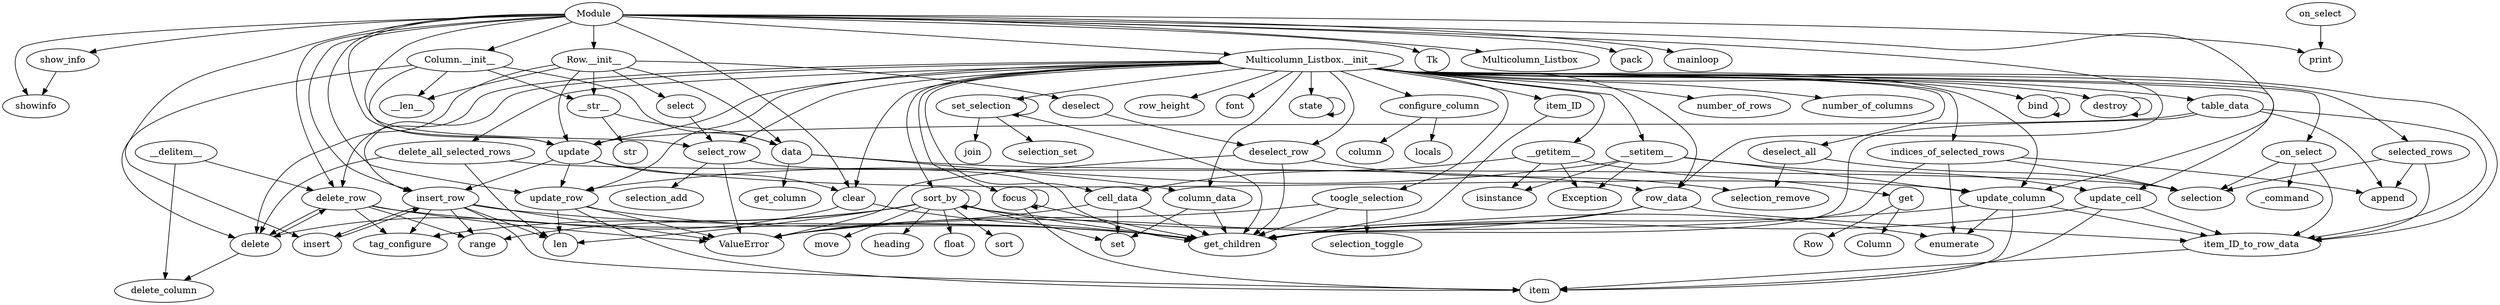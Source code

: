 digraph  {
data;
row_data;
delete;
delete_row;
update;
update_row;
select;
select_row;
deselect;
deselect_row;
__str__;
str;
__len__;
column_data;
delete_column;
update_column;
get;
Row;
insert;
insert_row;
set_selection;
__getitem__;
__setitem__;
__delitem__;
get_column;
Column;
row_height;
font;
configure_column;
locals;
column;
get_children;
ValueError;
item_ID_to_row_data;
len;
item;
range;
tag_configure;
set;
enumerate;
clear;
focus;
state;
number_of_rows;
number_of_columns;
toogle_selection;
selection_toggle;
selection_add;
selection_remove;
deselect_all;
selection;
selection_set;
join;
selected_rows;
append;
indices_of_selected_rows;
delete_all_selected_rows;
_on_select;
_command;
table_data;
cell_data;
update_cell;
isinstance;
Exception;
bind;
sort_by;
float;
sort;
move;
heading;
destroy;
item_ID;
on_select;
print;
show_info;
showinfo;
Module;
"Row.__init__";
"Column.__init__";
"Multicolumn_Listbox.__init__";
Tk;
Multicolumn_Listbox;
pack;
mainloop;
data -> row_data;
data -> column_data;
data -> get_column;
row_data -> get_children;
row_data -> ValueError;
row_data -> item_ID_to_row_data;
delete -> delete_row;
delete -> delete_column;
delete_row -> get_children;
delete_row -> ValueError;
delete_row -> delete;
delete_row -> range;
delete_row -> tag_configure;
update -> update_row;
update -> update_column;
update -> clear;
update -> insert_row;
update_row -> get_children;
update_row -> ValueError;
update_row -> len;
update_row -> item;
select -> select_row;
select_row -> get_children;
select_row -> ValueError;
select_row -> selection_add;
deselect -> deselect_row;
deselect_row -> get_children;
deselect_row -> ValueError;
deselect_row -> selection_remove;
__str__ -> str;
__str__ -> data;
column_data -> set;
column_data -> get_children;
update_column -> enumerate;
update_column -> get_children;
update_column -> item_ID_to_row_data;
update_column -> item;
get -> Row;
get -> Column;
insert -> insert_row;
insert_row -> len;
insert_row -> ValueError;
insert_row -> insert;
insert_row -> item;
insert_row -> get_children;
insert_row -> tag_configure;
insert_row -> range;
set_selection -> set_selection;
set_selection -> get_children;
set_selection -> selection_set;
set_selection -> join;
__getitem__ -> get;
__getitem__ -> isinstance;
__getitem__ -> cell_data;
__getitem__ -> Exception;
__setitem__ -> update_row;
__setitem__ -> update_column;
__setitem__ -> isinstance;
__setitem__ -> update_cell;
__setitem__ -> Exception;
__delitem__ -> delete_row;
__delitem__ -> delete_column;
configure_column -> locals;
configure_column -> column;
item_ID_to_row_data -> item;
clear -> get_children;
clear -> delete;
focus -> item;
focus -> focus;
focus -> get_children;
state -> state;
toogle_selection -> get_children;
toogle_selection -> ValueError;
toogle_selection -> selection_toggle;
deselect_all -> selection_remove;
deselect_all -> selection;
selected_rows -> selection;
selected_rows -> item_ID_to_row_data;
selected_rows -> append;
indices_of_selected_rows -> enumerate;
indices_of_selected_rows -> get_children;
indices_of_selected_rows -> selection;
indices_of_selected_rows -> append;
delete_all_selected_rows -> selection;
delete_all_selected_rows -> delete;
delete_all_selected_rows -> len;
_on_select -> selection;
_on_select -> item_ID_to_row_data;
_on_select -> _command;
table_data -> get_children;
table_data -> item_ID_to_row_data;
table_data -> append;
table_data -> update;
cell_data -> get_children;
cell_data -> ValueError;
cell_data -> set;
update_cell -> get_children;
update_cell -> item_ID_to_row_data;
update_cell -> item;
bind -> bind;
sort_by -> set;
sort_by -> get_children;
sort_by -> float;
sort_by -> sort;
sort_by -> enumerate;
sort_by -> move;
sort_by -> heading;
sort_by -> sort_by;
sort_by -> range;
sort_by -> len;
sort_by -> tag_configure;
destroy -> destroy;
item_ID -> get_children;
on_select -> print;
show_info -> showinfo;
Module -> "Row.__init__";
Module -> "Column.__init__";
Module -> "Multicolumn_Listbox.__init__";
Module -> Tk;
Module -> print;
Module -> showinfo;
Module -> Multicolumn_Listbox;
Module -> pack;
Module -> insert_row;
Module -> show_info;
Module -> insert;
Module -> update_row;
Module -> update;
Module -> select_row;
Module -> row_data;
Module -> update_column;
Module -> clear;
Module -> delete_row;
Module -> mainloop;
"Row.__init__" -> data;
"Row.__init__" -> delete;
"Row.__init__" -> update;
"Row.__init__" -> select;
"Row.__init__" -> deselect;
"Row.__init__" -> __str__;
"Row.__init__" -> __len__;
"Column.__init__" -> data;
"Column.__init__" -> delete;
"Column.__init__" -> update;
"Column.__init__" -> __str__;
"Column.__init__" -> __len__;
"Multicolumn_Listbox.__init__" -> row_height;
"Multicolumn_Listbox.__init__" -> font;
"Multicolumn_Listbox.__init__" -> configure_column;
"Multicolumn_Listbox.__init__" -> row_data;
"Multicolumn_Listbox.__init__" -> update_row;
"Multicolumn_Listbox.__init__" -> delete_row;
"Multicolumn_Listbox.__init__" -> insert_row;
"Multicolumn_Listbox.__init__" -> column_data;
"Multicolumn_Listbox.__init__" -> update_column;
"Multicolumn_Listbox.__init__" -> clear;
"Multicolumn_Listbox.__init__" -> update;
"Multicolumn_Listbox.__init__" -> focus;
"Multicolumn_Listbox.__init__" -> state;
"Multicolumn_Listbox.__init__" -> number_of_rows;
"Multicolumn_Listbox.__init__" -> number_of_columns;
"Multicolumn_Listbox.__init__" -> toogle_selection;
"Multicolumn_Listbox.__init__" -> select_row;
"Multicolumn_Listbox.__init__" -> deselect_row;
"Multicolumn_Listbox.__init__" -> deselect_all;
"Multicolumn_Listbox.__init__" -> set_selection;
"Multicolumn_Listbox.__init__" -> selected_rows;
"Multicolumn_Listbox.__init__" -> indices_of_selected_rows;
"Multicolumn_Listbox.__init__" -> delete_all_selected_rows;
"Multicolumn_Listbox.__init__" -> _on_select;
"Multicolumn_Listbox.__init__" -> item_ID_to_row_data;
"Multicolumn_Listbox.__init__" -> table_data;
"Multicolumn_Listbox.__init__" -> cell_data;
"Multicolumn_Listbox.__init__" -> update_cell;
"Multicolumn_Listbox.__init__" -> __getitem__;
"Multicolumn_Listbox.__init__" -> __setitem__;
"Multicolumn_Listbox.__init__" -> bind;
"Multicolumn_Listbox.__init__" -> sort_by;
"Multicolumn_Listbox.__init__" -> destroy;
"Multicolumn_Listbox.__init__" -> item_ID;
}

